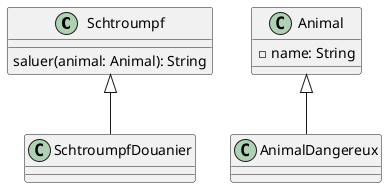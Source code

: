 @startuml Proxy

class Schtroumpf {
    saluer(animal: Animal): String
}

class SchtroumpfDouanier

Schtroumpf<|--SchtroumpfDouanier

class Animal {
    - name: String
}

class AnimalDangereux

Animal<|--AnimalDangereux

@enduml